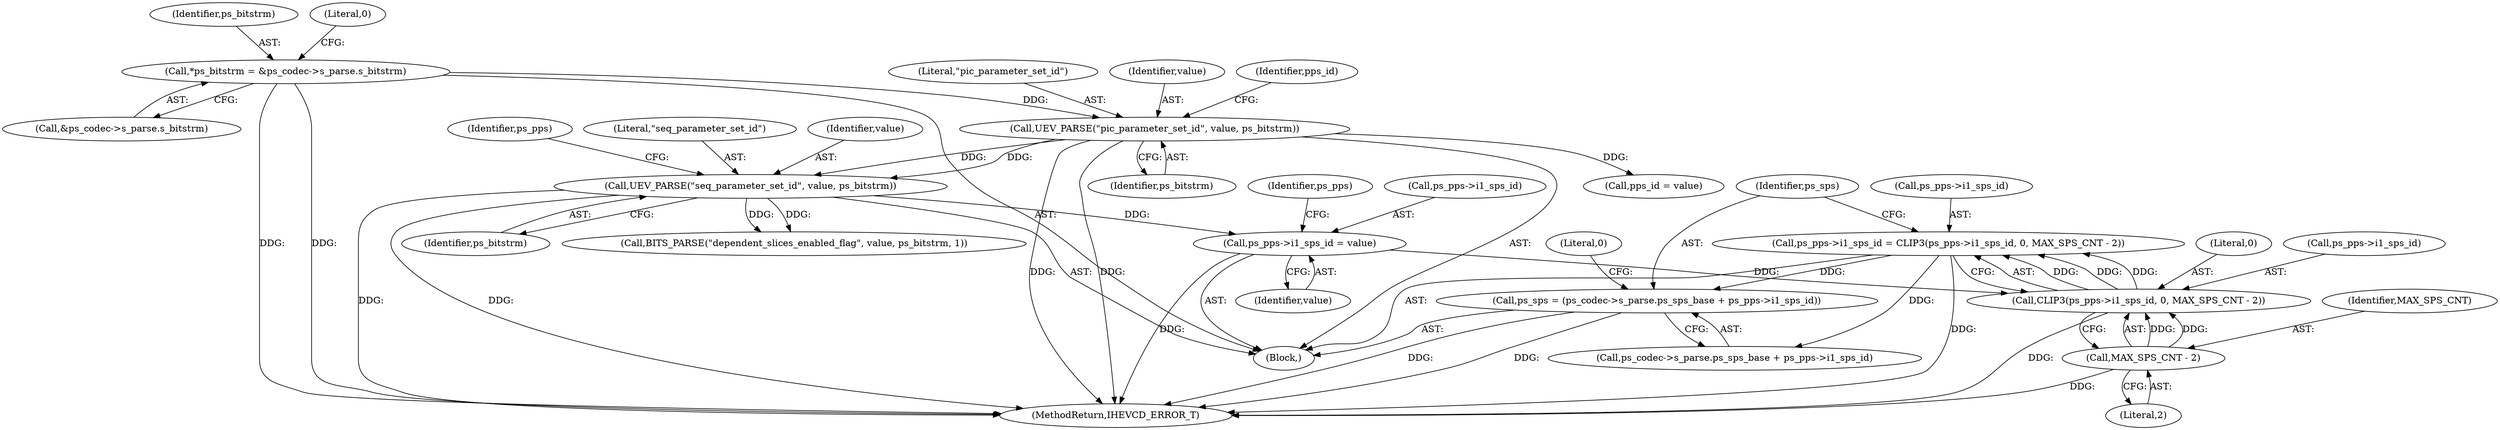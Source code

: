 digraph "0_Android_ebaa71da6362c497310377df509651974401d258@integer" {
"1000201" [label="(Call,ps_sps = (ps_codec->s_parse.ps_sps_base + ps_pps->i1_sps_id))"];
"1000189" [label="(Call,ps_pps->i1_sps_id = CLIP3(ps_pps->i1_sps_id, 0, MAX_SPS_CNT - 2))"];
"1000193" [label="(Call,CLIP3(ps_pps->i1_sps_id, 0, MAX_SPS_CNT - 2))"];
"1000184" [label="(Call,ps_pps->i1_sps_id = value)"];
"1000180" [label="(Call,UEV_PARSE(\"seq_parameter_set_id\", value, ps_bitstrm))"];
"1000138" [label="(Call,UEV_PARSE(\"pic_parameter_set_id\", value, ps_bitstrm))"];
"1000122" [label="(Call,*ps_bitstrm = &ps_codec->s_parse.s_bitstrm)"];
"1000198" [label="(Call,MAX_SPS_CNT - 2)"];
"1000123" [label="(Identifier,ps_bitstrm)"];
"1000203" [label="(Call,ps_codec->s_parse.ps_sps_base + ps_pps->i1_sps_id)"];
"1001009" [label="(MethodReturn,IHEVCD_ERROR_T)"];
"1000185" [label="(Call,ps_pps->i1_sps_id)"];
"1000140" [label="(Identifier,value)"];
"1000142" [label="(Call,pps_id = value)"];
"1000193" [label="(Call,CLIP3(ps_pps->i1_sps_id, 0, MAX_SPS_CNT - 2))"];
"1000186" [label="(Identifier,ps_pps)"];
"1000183" [label="(Identifier,ps_bitstrm)"];
"1000189" [label="(Call,ps_pps->i1_sps_id = CLIP3(ps_pps->i1_sps_id, 0, MAX_SPS_CNT - 2))"];
"1000221" [label="(Call,BITS_PARSE(\"dependent_slices_enabled_flag\", value, ps_bitstrm, 1))"];
"1000199" [label="(Identifier,MAX_SPS_CNT)"];
"1000122" [label="(Call,*ps_bitstrm = &ps_codec->s_parse.s_bitstrm)"];
"1000197" [label="(Literal,0)"];
"1000124" [label="(Call,&ps_codec->s_parse.s_bitstrm)"];
"1000143" [label="(Identifier,pps_id)"];
"1000181" [label="(Literal,\"seq_parameter_set_id\")"];
"1000180" [label="(Call,UEV_PARSE(\"seq_parameter_set_id\", value, ps_bitstrm))"];
"1000190" [label="(Call,ps_pps->i1_sps_id)"];
"1000194" [label="(Call,ps_pps->i1_sps_id)"];
"1000198" [label="(Call,MAX_SPS_CNT - 2)"];
"1000184" [label="(Call,ps_pps->i1_sps_id = value)"];
"1000138" [label="(Call,UEV_PARSE(\"pic_parameter_set_id\", value, ps_bitstrm))"];
"1000214" [label="(Literal,0)"];
"1000132" [label="(Literal,0)"];
"1000188" [label="(Identifier,value)"];
"1000191" [label="(Identifier,ps_pps)"];
"1000110" [label="(Block,)"];
"1000141" [label="(Identifier,ps_bitstrm)"];
"1000202" [label="(Identifier,ps_sps)"];
"1000201" [label="(Call,ps_sps = (ps_codec->s_parse.ps_sps_base + ps_pps->i1_sps_id))"];
"1000139" [label="(Literal,\"pic_parameter_set_id\")"];
"1000200" [label="(Literal,2)"];
"1000182" [label="(Identifier,value)"];
"1000201" -> "1000110"  [label="AST: "];
"1000201" -> "1000203"  [label="CFG: "];
"1000202" -> "1000201"  [label="AST: "];
"1000203" -> "1000201"  [label="AST: "];
"1000214" -> "1000201"  [label="CFG: "];
"1000201" -> "1001009"  [label="DDG: "];
"1000201" -> "1001009"  [label="DDG: "];
"1000189" -> "1000201"  [label="DDG: "];
"1000189" -> "1000110"  [label="AST: "];
"1000189" -> "1000193"  [label="CFG: "];
"1000190" -> "1000189"  [label="AST: "];
"1000193" -> "1000189"  [label="AST: "];
"1000202" -> "1000189"  [label="CFG: "];
"1000189" -> "1001009"  [label="DDG: "];
"1000193" -> "1000189"  [label="DDG: "];
"1000193" -> "1000189"  [label="DDG: "];
"1000193" -> "1000189"  [label="DDG: "];
"1000189" -> "1000203"  [label="DDG: "];
"1000193" -> "1000198"  [label="CFG: "];
"1000194" -> "1000193"  [label="AST: "];
"1000197" -> "1000193"  [label="AST: "];
"1000198" -> "1000193"  [label="AST: "];
"1000193" -> "1001009"  [label="DDG: "];
"1000184" -> "1000193"  [label="DDG: "];
"1000198" -> "1000193"  [label="DDG: "];
"1000198" -> "1000193"  [label="DDG: "];
"1000184" -> "1000110"  [label="AST: "];
"1000184" -> "1000188"  [label="CFG: "];
"1000185" -> "1000184"  [label="AST: "];
"1000188" -> "1000184"  [label="AST: "];
"1000191" -> "1000184"  [label="CFG: "];
"1000184" -> "1001009"  [label="DDG: "];
"1000180" -> "1000184"  [label="DDG: "];
"1000180" -> "1000110"  [label="AST: "];
"1000180" -> "1000183"  [label="CFG: "];
"1000181" -> "1000180"  [label="AST: "];
"1000182" -> "1000180"  [label="AST: "];
"1000183" -> "1000180"  [label="AST: "];
"1000186" -> "1000180"  [label="CFG: "];
"1000180" -> "1001009"  [label="DDG: "];
"1000180" -> "1001009"  [label="DDG: "];
"1000138" -> "1000180"  [label="DDG: "];
"1000138" -> "1000180"  [label="DDG: "];
"1000180" -> "1000221"  [label="DDG: "];
"1000180" -> "1000221"  [label="DDG: "];
"1000138" -> "1000110"  [label="AST: "];
"1000138" -> "1000141"  [label="CFG: "];
"1000139" -> "1000138"  [label="AST: "];
"1000140" -> "1000138"  [label="AST: "];
"1000141" -> "1000138"  [label="AST: "];
"1000143" -> "1000138"  [label="CFG: "];
"1000138" -> "1001009"  [label="DDG: "];
"1000138" -> "1001009"  [label="DDG: "];
"1000122" -> "1000138"  [label="DDG: "];
"1000138" -> "1000142"  [label="DDG: "];
"1000122" -> "1000110"  [label="AST: "];
"1000122" -> "1000124"  [label="CFG: "];
"1000123" -> "1000122"  [label="AST: "];
"1000124" -> "1000122"  [label="AST: "];
"1000132" -> "1000122"  [label="CFG: "];
"1000122" -> "1001009"  [label="DDG: "];
"1000122" -> "1001009"  [label="DDG: "];
"1000198" -> "1000200"  [label="CFG: "];
"1000199" -> "1000198"  [label="AST: "];
"1000200" -> "1000198"  [label="AST: "];
"1000198" -> "1001009"  [label="DDG: "];
}
